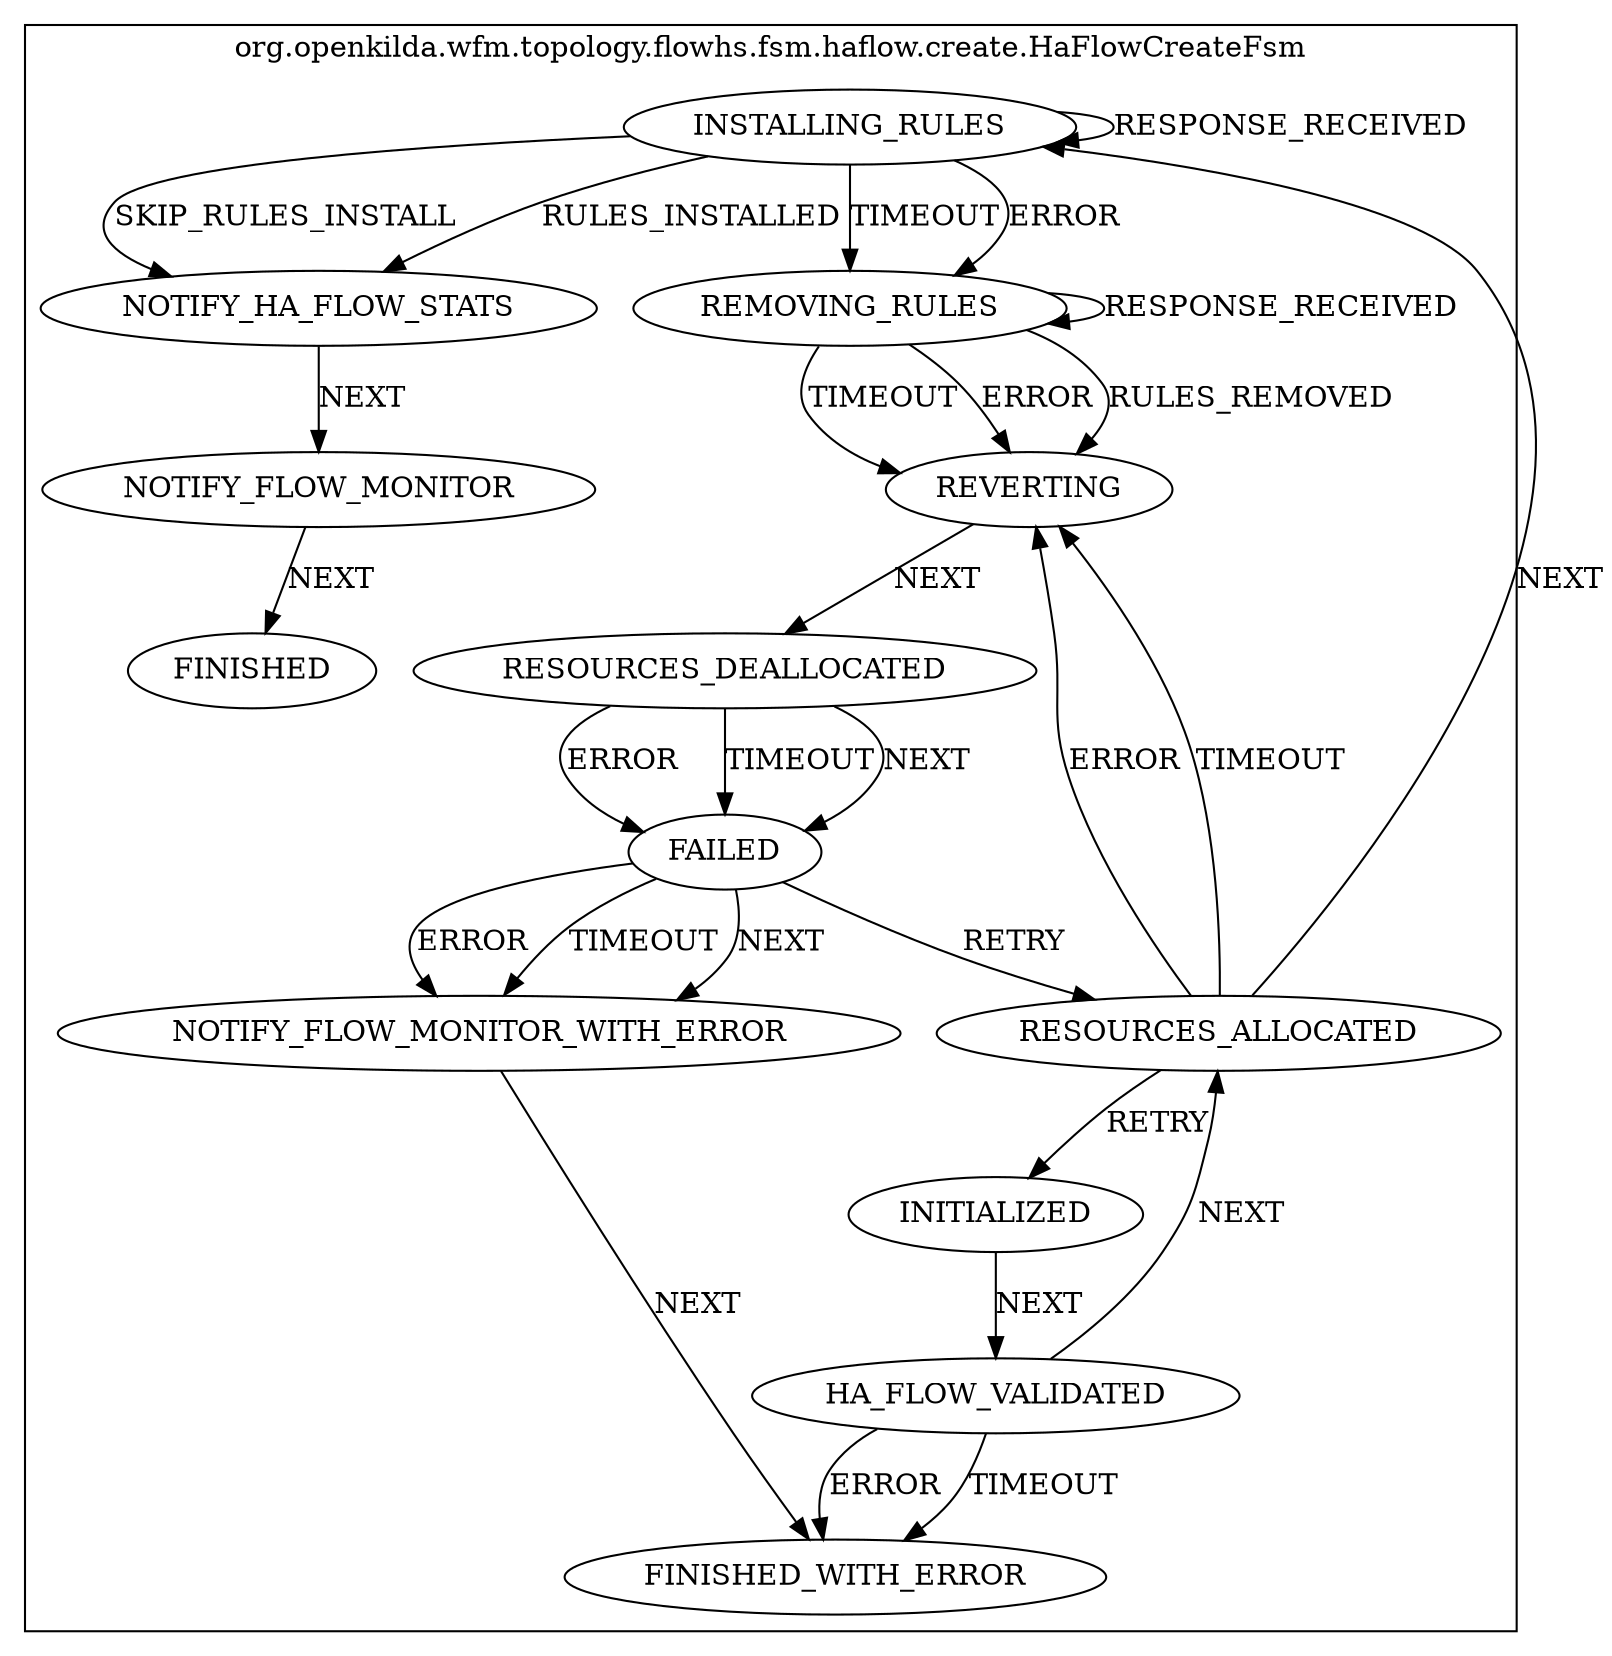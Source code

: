 digraph {
    compound = true;
    subgraph cluster_StateMachine {
    label = "org.openkilda.wfm.topology.flowhs.fsm.haflow.create.HaFlowCreateFsm";
    NOTIFY_FLOW_MONITOR [label = "NOTIFY_FLOW_MONITOR"];
    NOTIFY_FLOW_MONITOR_WITH_ERROR [label = "NOTIFY_FLOW_MONITOR_WITH_ERROR"];
    NOTIFY_HA_FLOW_STATS [label = "NOTIFY_HA_FLOW_STATS"];
    INITIALIZED [label = "INITIALIZED"];
    REMOVING_RULES [label = "REMOVING_RULES"];
    RESOURCES_ALLOCATED [label = "RESOURCES_ALLOCATED"];
    FINISHED [label = "FINISHED"];
    FINISHED_WITH_ERROR [label = "FINISHED_WITH_ERROR"];
    RESOURCES_DEALLOCATED [label = "RESOURCES_DEALLOCATED"];
    REVERTING [label = "REVERTING"];
    HA_FLOW_VALIDATED [label = "HA_FLOW_VALIDATED"];
    INSTALLING_RULES [label = "INSTALLING_RULES"];
    FAILED [label = "FAILED"];

    NOTIFY_FLOW_MONITOR -> FINISHED [label = "NEXT"];
    NOTIFY_FLOW_MONITOR_WITH_ERROR -> FINISHED_WITH_ERROR [label = "NEXT"];
    NOTIFY_HA_FLOW_STATS -> NOTIFY_FLOW_MONITOR [label = "NEXT"];
    INITIALIZED -> HA_FLOW_VALIDATED [label = "NEXT"];
    REMOVING_RULES -> REMOVING_RULES [label = "RESPONSE_RECEIVED"];
    REMOVING_RULES -> REVERTING [label = "TIMEOUT"];
    REMOVING_RULES -> REVERTING [label = "ERROR"];
    REMOVING_RULES -> REVERTING [label = "RULES_REMOVED"];
    RESOURCES_ALLOCATED -> INITIALIZED [label = "RETRY"];
    RESOURCES_ALLOCATED -> REVERTING [label = "TIMEOUT"];
    RESOURCES_ALLOCATED -> REVERTING [label = "ERROR"];
    RESOURCES_ALLOCATED -> INSTALLING_RULES [label = "NEXT"];
    RESOURCES_DEALLOCATED -> FAILED [label = "ERROR"];
    RESOURCES_DEALLOCATED -> FAILED [label = "TIMEOUT"];
    RESOURCES_DEALLOCATED -> FAILED [label = "NEXT"];
    REVERTING -> RESOURCES_DEALLOCATED [label = "NEXT"];
    HA_FLOW_VALIDATED -> RESOURCES_ALLOCATED [label = "NEXT"];
    HA_FLOW_VALIDATED -> FINISHED_WITH_ERROR [label = "TIMEOUT"];
    HA_FLOW_VALIDATED -> FINISHED_WITH_ERROR [label = "ERROR"];
    INSTALLING_RULES -> NOTIFY_HA_FLOW_STATS [label = "SKIP_RULES_INSTALL"];
    INSTALLING_RULES -> INSTALLING_RULES [label = "RESPONSE_RECEIVED"];
    INSTALLING_RULES -> REMOVING_RULES [label = "TIMEOUT"];
    INSTALLING_RULES -> REMOVING_RULES [label = "ERROR"];
    INSTALLING_RULES -> NOTIFY_HA_FLOW_STATS [label = "RULES_INSTALLED"];
    FAILED -> NOTIFY_FLOW_MONITOR_WITH_ERROR [label = "NEXT"];
    FAILED -> RESOURCES_ALLOCATED [label = "RETRY"];
    FAILED -> NOTIFY_FLOW_MONITOR_WITH_ERROR [label = "ERROR"];
    FAILED -> NOTIFY_FLOW_MONITOR_WITH_ERROR [label = "TIMEOUT"];}}
